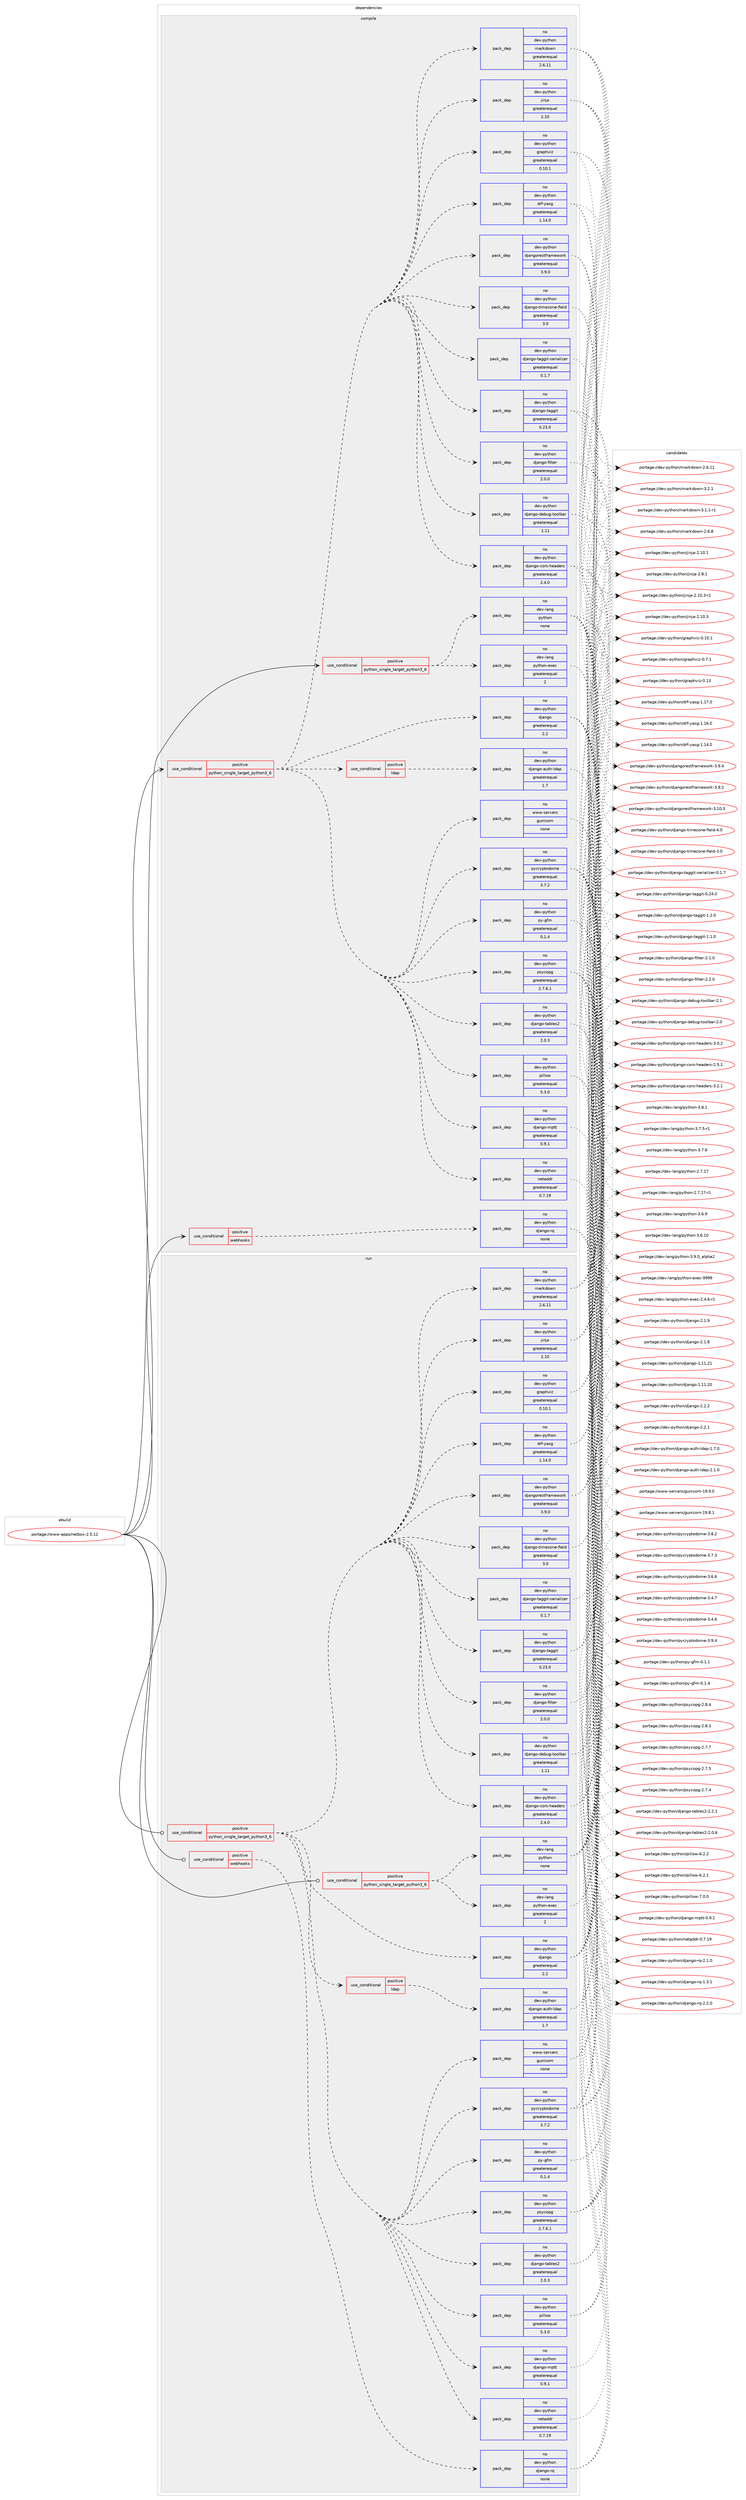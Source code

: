 digraph prolog {

# *************
# Graph options
# *************

newrank=true;
concentrate=true;
compound=true;
graph [rankdir=LR,fontname=Helvetica,fontsize=10,ranksep=1.5];#, ranksep=2.5, nodesep=0.2];
edge  [arrowhead=vee];
node  [fontname=Helvetica,fontsize=10];

# **********
# The ebuild
# **********

subgraph cluster_leftcol {
color=gray;
rank=same;
label=<<i>ebuild</i>>;
id [label="portage://www-apps/netbox-2.5.12", color=red, width=4, href="../www-apps/netbox-2.5.12.svg"];
}

# ****************
# The dependencies
# ****************

subgraph cluster_midcol {
color=gray;
label=<<i>dependencies</i>>;
subgraph cluster_compile {
fillcolor="#eeeeee";
style=filled;
label=<<i>compile</i>>;
subgraph cond6138 {
dependency34364 [label=<<TABLE BORDER="0" CELLBORDER="1" CELLSPACING="0" CELLPADDING="4"><TR><TD ROWSPAN="3" CELLPADDING="10">use_conditional</TD></TR><TR><TD>positive</TD></TR><TR><TD>python_single_target_python3_6</TD></TR></TABLE>>, shape=none, color=red];
subgraph pack27604 {
dependency34365 [label=<<TABLE BORDER="0" CELLBORDER="1" CELLSPACING="0" CELLPADDING="4" WIDTH="220"><TR><TD ROWSPAN="6" CELLPADDING="30">pack_dep</TD></TR><TR><TD WIDTH="110">no</TD></TR><TR><TD>dev-lang</TD></TR><TR><TD>python</TD></TR><TR><TD>none</TD></TR><TR><TD></TD></TR></TABLE>>, shape=none, color=blue];
}
dependency34364:e -> dependency34365:w [weight=20,style="dashed",arrowhead="vee"];
subgraph pack27605 {
dependency34366 [label=<<TABLE BORDER="0" CELLBORDER="1" CELLSPACING="0" CELLPADDING="4" WIDTH="220"><TR><TD ROWSPAN="6" CELLPADDING="30">pack_dep</TD></TR><TR><TD WIDTH="110">no</TD></TR><TR><TD>dev-lang</TD></TR><TR><TD>python-exec</TD></TR><TR><TD>greaterequal</TD></TR><TR><TD>2</TD></TR></TABLE>>, shape=none, color=blue];
}
dependency34364:e -> dependency34366:w [weight=20,style="dashed",arrowhead="vee"];
}
id:e -> dependency34364:w [weight=20,style="solid",arrowhead="vee"];
subgraph cond6139 {
dependency34367 [label=<<TABLE BORDER="0" CELLBORDER="1" CELLSPACING="0" CELLPADDING="4"><TR><TD ROWSPAN="3" CELLPADDING="10">use_conditional</TD></TR><TR><TD>positive</TD></TR><TR><TD>python_single_target_python3_6</TD></TR></TABLE>>, shape=none, color=red];
subgraph pack27606 {
dependency34368 [label=<<TABLE BORDER="0" CELLBORDER="1" CELLSPACING="0" CELLPADDING="4" WIDTH="220"><TR><TD ROWSPAN="6" CELLPADDING="30">pack_dep</TD></TR><TR><TD WIDTH="110">no</TD></TR><TR><TD>dev-python</TD></TR><TR><TD>django</TD></TR><TR><TD>greaterequal</TD></TR><TR><TD>2.2</TD></TR></TABLE>>, shape=none, color=blue];
}
dependency34367:e -> dependency34368:w [weight=20,style="dashed",arrowhead="vee"];
subgraph pack27607 {
dependency34369 [label=<<TABLE BORDER="0" CELLBORDER="1" CELLSPACING="0" CELLPADDING="4" WIDTH="220"><TR><TD ROWSPAN="6" CELLPADDING="30">pack_dep</TD></TR><TR><TD WIDTH="110">no</TD></TR><TR><TD>dev-python</TD></TR><TR><TD>django-cors-headers</TD></TR><TR><TD>greaterequal</TD></TR><TR><TD>2.4.0</TD></TR></TABLE>>, shape=none, color=blue];
}
dependency34367:e -> dependency34369:w [weight=20,style="dashed",arrowhead="vee"];
subgraph pack27608 {
dependency34370 [label=<<TABLE BORDER="0" CELLBORDER="1" CELLSPACING="0" CELLPADDING="4" WIDTH="220"><TR><TD ROWSPAN="6" CELLPADDING="30">pack_dep</TD></TR><TR><TD WIDTH="110">no</TD></TR><TR><TD>dev-python</TD></TR><TR><TD>django-debug-toolbar</TD></TR><TR><TD>greaterequal</TD></TR><TR><TD>1.11</TD></TR></TABLE>>, shape=none, color=blue];
}
dependency34367:e -> dependency34370:w [weight=20,style="dashed",arrowhead="vee"];
subgraph pack27609 {
dependency34371 [label=<<TABLE BORDER="0" CELLBORDER="1" CELLSPACING="0" CELLPADDING="4" WIDTH="220"><TR><TD ROWSPAN="6" CELLPADDING="30">pack_dep</TD></TR><TR><TD WIDTH="110">no</TD></TR><TR><TD>dev-python</TD></TR><TR><TD>django-filter</TD></TR><TR><TD>greaterequal</TD></TR><TR><TD>2.0.0</TD></TR></TABLE>>, shape=none, color=blue];
}
dependency34367:e -> dependency34371:w [weight=20,style="dashed",arrowhead="vee"];
subgraph pack27610 {
dependency34372 [label=<<TABLE BORDER="0" CELLBORDER="1" CELLSPACING="0" CELLPADDING="4" WIDTH="220"><TR><TD ROWSPAN="6" CELLPADDING="30">pack_dep</TD></TR><TR><TD WIDTH="110">no</TD></TR><TR><TD>dev-python</TD></TR><TR><TD>django-mptt</TD></TR><TR><TD>greaterequal</TD></TR><TR><TD>0.9.1</TD></TR></TABLE>>, shape=none, color=blue];
}
dependency34367:e -> dependency34372:w [weight=20,style="dashed",arrowhead="vee"];
subgraph pack27611 {
dependency34373 [label=<<TABLE BORDER="0" CELLBORDER="1" CELLSPACING="0" CELLPADDING="4" WIDTH="220"><TR><TD ROWSPAN="6" CELLPADDING="30">pack_dep</TD></TR><TR><TD WIDTH="110">no</TD></TR><TR><TD>dev-python</TD></TR><TR><TD>django-tables2</TD></TR><TR><TD>greaterequal</TD></TR><TR><TD>2.0.3</TD></TR></TABLE>>, shape=none, color=blue];
}
dependency34367:e -> dependency34373:w [weight=20,style="dashed",arrowhead="vee"];
subgraph pack27612 {
dependency34374 [label=<<TABLE BORDER="0" CELLBORDER="1" CELLSPACING="0" CELLPADDING="4" WIDTH="220"><TR><TD ROWSPAN="6" CELLPADDING="30">pack_dep</TD></TR><TR><TD WIDTH="110">no</TD></TR><TR><TD>dev-python</TD></TR><TR><TD>django-taggit</TD></TR><TR><TD>greaterequal</TD></TR><TR><TD>0.23.0</TD></TR></TABLE>>, shape=none, color=blue];
}
dependency34367:e -> dependency34374:w [weight=20,style="dashed",arrowhead="vee"];
subgraph pack27613 {
dependency34375 [label=<<TABLE BORDER="0" CELLBORDER="1" CELLSPACING="0" CELLPADDING="4" WIDTH="220"><TR><TD ROWSPAN="6" CELLPADDING="30">pack_dep</TD></TR><TR><TD WIDTH="110">no</TD></TR><TR><TD>dev-python</TD></TR><TR><TD>django-taggit-serializer</TD></TR><TR><TD>greaterequal</TD></TR><TR><TD>0.1.7</TD></TR></TABLE>>, shape=none, color=blue];
}
dependency34367:e -> dependency34375:w [weight=20,style="dashed",arrowhead="vee"];
subgraph pack27614 {
dependency34376 [label=<<TABLE BORDER="0" CELLBORDER="1" CELLSPACING="0" CELLPADDING="4" WIDTH="220"><TR><TD ROWSPAN="6" CELLPADDING="30">pack_dep</TD></TR><TR><TD WIDTH="110">no</TD></TR><TR><TD>dev-python</TD></TR><TR><TD>django-timezone-field</TD></TR><TR><TD>greaterequal</TD></TR><TR><TD>3.0</TD></TR></TABLE>>, shape=none, color=blue];
}
dependency34367:e -> dependency34376:w [weight=20,style="dashed",arrowhead="vee"];
subgraph pack27615 {
dependency34377 [label=<<TABLE BORDER="0" CELLBORDER="1" CELLSPACING="0" CELLPADDING="4" WIDTH="220"><TR><TD ROWSPAN="6" CELLPADDING="30">pack_dep</TD></TR><TR><TD WIDTH="110">no</TD></TR><TR><TD>dev-python</TD></TR><TR><TD>djangorestframework</TD></TR><TR><TD>greaterequal</TD></TR><TR><TD>3.9.0</TD></TR></TABLE>>, shape=none, color=blue];
}
dependency34367:e -> dependency34377:w [weight=20,style="dashed",arrowhead="vee"];
subgraph pack27616 {
dependency34378 [label=<<TABLE BORDER="0" CELLBORDER="1" CELLSPACING="0" CELLPADDING="4" WIDTH="220"><TR><TD ROWSPAN="6" CELLPADDING="30">pack_dep</TD></TR><TR><TD WIDTH="110">no</TD></TR><TR><TD>dev-python</TD></TR><TR><TD>drf-yasg</TD></TR><TR><TD>greaterequal</TD></TR><TR><TD>1.14.0</TD></TR></TABLE>>, shape=none, color=blue];
}
dependency34367:e -> dependency34378:w [weight=20,style="dashed",arrowhead="vee"];
subgraph pack27617 {
dependency34379 [label=<<TABLE BORDER="0" CELLBORDER="1" CELLSPACING="0" CELLPADDING="4" WIDTH="220"><TR><TD ROWSPAN="6" CELLPADDING="30">pack_dep</TD></TR><TR><TD WIDTH="110">no</TD></TR><TR><TD>dev-python</TD></TR><TR><TD>graphviz</TD></TR><TR><TD>greaterequal</TD></TR><TR><TD>0.10.1</TD></TR></TABLE>>, shape=none, color=blue];
}
dependency34367:e -> dependency34379:w [weight=20,style="dashed",arrowhead="vee"];
subgraph pack27618 {
dependency34380 [label=<<TABLE BORDER="0" CELLBORDER="1" CELLSPACING="0" CELLPADDING="4" WIDTH="220"><TR><TD ROWSPAN="6" CELLPADDING="30">pack_dep</TD></TR><TR><TD WIDTH="110">no</TD></TR><TR><TD>dev-python</TD></TR><TR><TD>jinja</TD></TR><TR><TD>greaterequal</TD></TR><TR><TD>2.10</TD></TR></TABLE>>, shape=none, color=blue];
}
dependency34367:e -> dependency34380:w [weight=20,style="dashed",arrowhead="vee"];
subgraph pack27619 {
dependency34381 [label=<<TABLE BORDER="0" CELLBORDER="1" CELLSPACING="0" CELLPADDING="4" WIDTH="220"><TR><TD ROWSPAN="6" CELLPADDING="30">pack_dep</TD></TR><TR><TD WIDTH="110">no</TD></TR><TR><TD>dev-python</TD></TR><TR><TD>markdown</TD></TR><TR><TD>greaterequal</TD></TR><TR><TD>2.6.11</TD></TR></TABLE>>, shape=none, color=blue];
}
dependency34367:e -> dependency34381:w [weight=20,style="dashed",arrowhead="vee"];
subgraph pack27620 {
dependency34382 [label=<<TABLE BORDER="0" CELLBORDER="1" CELLSPACING="0" CELLPADDING="4" WIDTH="220"><TR><TD ROWSPAN="6" CELLPADDING="30">pack_dep</TD></TR><TR><TD WIDTH="110">no</TD></TR><TR><TD>dev-python</TD></TR><TR><TD>netaddr</TD></TR><TR><TD>greaterequal</TD></TR><TR><TD>0.7.19</TD></TR></TABLE>>, shape=none, color=blue];
}
dependency34367:e -> dependency34382:w [weight=20,style="dashed",arrowhead="vee"];
subgraph pack27621 {
dependency34383 [label=<<TABLE BORDER="0" CELLBORDER="1" CELLSPACING="0" CELLPADDING="4" WIDTH="220"><TR><TD ROWSPAN="6" CELLPADDING="30">pack_dep</TD></TR><TR><TD WIDTH="110">no</TD></TR><TR><TD>dev-python</TD></TR><TR><TD>pillow</TD></TR><TR><TD>greaterequal</TD></TR><TR><TD>5.3.0</TD></TR></TABLE>>, shape=none, color=blue];
}
dependency34367:e -> dependency34383:w [weight=20,style="dashed",arrowhead="vee"];
subgraph pack27622 {
dependency34384 [label=<<TABLE BORDER="0" CELLBORDER="1" CELLSPACING="0" CELLPADDING="4" WIDTH="220"><TR><TD ROWSPAN="6" CELLPADDING="30">pack_dep</TD></TR><TR><TD WIDTH="110">no</TD></TR><TR><TD>dev-python</TD></TR><TR><TD>psycopg</TD></TR><TR><TD>greaterequal</TD></TR><TR><TD>2.7.6.1</TD></TR></TABLE>>, shape=none, color=blue];
}
dependency34367:e -> dependency34384:w [weight=20,style="dashed",arrowhead="vee"];
subgraph pack27623 {
dependency34385 [label=<<TABLE BORDER="0" CELLBORDER="1" CELLSPACING="0" CELLPADDING="4" WIDTH="220"><TR><TD ROWSPAN="6" CELLPADDING="30">pack_dep</TD></TR><TR><TD WIDTH="110">no</TD></TR><TR><TD>dev-python</TD></TR><TR><TD>py-gfm</TD></TR><TR><TD>greaterequal</TD></TR><TR><TD>0.1.4</TD></TR></TABLE>>, shape=none, color=blue];
}
dependency34367:e -> dependency34385:w [weight=20,style="dashed",arrowhead="vee"];
subgraph pack27624 {
dependency34386 [label=<<TABLE BORDER="0" CELLBORDER="1" CELLSPACING="0" CELLPADDING="4" WIDTH="220"><TR><TD ROWSPAN="6" CELLPADDING="30">pack_dep</TD></TR><TR><TD WIDTH="110">no</TD></TR><TR><TD>dev-python</TD></TR><TR><TD>pycryptodome</TD></TR><TR><TD>greaterequal</TD></TR><TR><TD>3.7.2</TD></TR></TABLE>>, shape=none, color=blue];
}
dependency34367:e -> dependency34386:w [weight=20,style="dashed",arrowhead="vee"];
subgraph pack27625 {
dependency34387 [label=<<TABLE BORDER="0" CELLBORDER="1" CELLSPACING="0" CELLPADDING="4" WIDTH="220"><TR><TD ROWSPAN="6" CELLPADDING="30">pack_dep</TD></TR><TR><TD WIDTH="110">no</TD></TR><TR><TD>www-servers</TD></TR><TR><TD>gunicorn</TD></TR><TR><TD>none</TD></TR><TR><TD></TD></TR></TABLE>>, shape=none, color=blue];
}
dependency34367:e -> dependency34387:w [weight=20,style="dashed",arrowhead="vee"];
subgraph cond6140 {
dependency34388 [label=<<TABLE BORDER="0" CELLBORDER="1" CELLSPACING="0" CELLPADDING="4"><TR><TD ROWSPAN="3" CELLPADDING="10">use_conditional</TD></TR><TR><TD>positive</TD></TR><TR><TD>ldap</TD></TR></TABLE>>, shape=none, color=red];
subgraph pack27626 {
dependency34389 [label=<<TABLE BORDER="0" CELLBORDER="1" CELLSPACING="0" CELLPADDING="4" WIDTH="220"><TR><TD ROWSPAN="6" CELLPADDING="30">pack_dep</TD></TR><TR><TD WIDTH="110">no</TD></TR><TR><TD>dev-python</TD></TR><TR><TD>django-auth-ldap</TD></TR><TR><TD>greaterequal</TD></TR><TR><TD>1.7</TD></TR></TABLE>>, shape=none, color=blue];
}
dependency34388:e -> dependency34389:w [weight=20,style="dashed",arrowhead="vee"];
}
dependency34367:e -> dependency34388:w [weight=20,style="dashed",arrowhead="vee"];
}
id:e -> dependency34367:w [weight=20,style="solid",arrowhead="vee"];
subgraph cond6141 {
dependency34390 [label=<<TABLE BORDER="0" CELLBORDER="1" CELLSPACING="0" CELLPADDING="4"><TR><TD ROWSPAN="3" CELLPADDING="10">use_conditional</TD></TR><TR><TD>positive</TD></TR><TR><TD>webhooks</TD></TR></TABLE>>, shape=none, color=red];
subgraph pack27627 {
dependency34391 [label=<<TABLE BORDER="0" CELLBORDER="1" CELLSPACING="0" CELLPADDING="4" WIDTH="220"><TR><TD ROWSPAN="6" CELLPADDING="30">pack_dep</TD></TR><TR><TD WIDTH="110">no</TD></TR><TR><TD>dev-python</TD></TR><TR><TD>django-rq</TD></TR><TR><TD>none</TD></TR><TR><TD></TD></TR></TABLE>>, shape=none, color=blue];
}
dependency34390:e -> dependency34391:w [weight=20,style="dashed",arrowhead="vee"];
}
id:e -> dependency34390:w [weight=20,style="solid",arrowhead="vee"];
}
subgraph cluster_compileandrun {
fillcolor="#eeeeee";
style=filled;
label=<<i>compile and run</i>>;
}
subgraph cluster_run {
fillcolor="#eeeeee";
style=filled;
label=<<i>run</i>>;
subgraph cond6142 {
dependency34392 [label=<<TABLE BORDER="0" CELLBORDER="1" CELLSPACING="0" CELLPADDING="4"><TR><TD ROWSPAN="3" CELLPADDING="10">use_conditional</TD></TR><TR><TD>positive</TD></TR><TR><TD>python_single_target_python3_6</TD></TR></TABLE>>, shape=none, color=red];
subgraph pack27628 {
dependency34393 [label=<<TABLE BORDER="0" CELLBORDER="1" CELLSPACING="0" CELLPADDING="4" WIDTH="220"><TR><TD ROWSPAN="6" CELLPADDING="30">pack_dep</TD></TR><TR><TD WIDTH="110">no</TD></TR><TR><TD>dev-lang</TD></TR><TR><TD>python</TD></TR><TR><TD>none</TD></TR><TR><TD></TD></TR></TABLE>>, shape=none, color=blue];
}
dependency34392:e -> dependency34393:w [weight=20,style="dashed",arrowhead="vee"];
subgraph pack27629 {
dependency34394 [label=<<TABLE BORDER="0" CELLBORDER="1" CELLSPACING="0" CELLPADDING="4" WIDTH="220"><TR><TD ROWSPAN="6" CELLPADDING="30">pack_dep</TD></TR><TR><TD WIDTH="110">no</TD></TR><TR><TD>dev-lang</TD></TR><TR><TD>python-exec</TD></TR><TR><TD>greaterequal</TD></TR><TR><TD>2</TD></TR></TABLE>>, shape=none, color=blue];
}
dependency34392:e -> dependency34394:w [weight=20,style="dashed",arrowhead="vee"];
}
id:e -> dependency34392:w [weight=20,style="solid",arrowhead="odot"];
subgraph cond6143 {
dependency34395 [label=<<TABLE BORDER="0" CELLBORDER="1" CELLSPACING="0" CELLPADDING="4"><TR><TD ROWSPAN="3" CELLPADDING="10">use_conditional</TD></TR><TR><TD>positive</TD></TR><TR><TD>python_single_target_python3_6</TD></TR></TABLE>>, shape=none, color=red];
subgraph pack27630 {
dependency34396 [label=<<TABLE BORDER="0" CELLBORDER="1" CELLSPACING="0" CELLPADDING="4" WIDTH="220"><TR><TD ROWSPAN="6" CELLPADDING="30">pack_dep</TD></TR><TR><TD WIDTH="110">no</TD></TR><TR><TD>dev-python</TD></TR><TR><TD>django</TD></TR><TR><TD>greaterequal</TD></TR><TR><TD>2.2</TD></TR></TABLE>>, shape=none, color=blue];
}
dependency34395:e -> dependency34396:w [weight=20,style="dashed",arrowhead="vee"];
subgraph pack27631 {
dependency34397 [label=<<TABLE BORDER="0" CELLBORDER="1" CELLSPACING="0" CELLPADDING="4" WIDTH="220"><TR><TD ROWSPAN="6" CELLPADDING="30">pack_dep</TD></TR><TR><TD WIDTH="110">no</TD></TR><TR><TD>dev-python</TD></TR><TR><TD>django-cors-headers</TD></TR><TR><TD>greaterequal</TD></TR><TR><TD>2.4.0</TD></TR></TABLE>>, shape=none, color=blue];
}
dependency34395:e -> dependency34397:w [weight=20,style="dashed",arrowhead="vee"];
subgraph pack27632 {
dependency34398 [label=<<TABLE BORDER="0" CELLBORDER="1" CELLSPACING="0" CELLPADDING="4" WIDTH="220"><TR><TD ROWSPAN="6" CELLPADDING="30">pack_dep</TD></TR><TR><TD WIDTH="110">no</TD></TR><TR><TD>dev-python</TD></TR><TR><TD>django-debug-toolbar</TD></TR><TR><TD>greaterequal</TD></TR><TR><TD>1.11</TD></TR></TABLE>>, shape=none, color=blue];
}
dependency34395:e -> dependency34398:w [weight=20,style="dashed",arrowhead="vee"];
subgraph pack27633 {
dependency34399 [label=<<TABLE BORDER="0" CELLBORDER="1" CELLSPACING="0" CELLPADDING="4" WIDTH="220"><TR><TD ROWSPAN="6" CELLPADDING="30">pack_dep</TD></TR><TR><TD WIDTH="110">no</TD></TR><TR><TD>dev-python</TD></TR><TR><TD>django-filter</TD></TR><TR><TD>greaterequal</TD></TR><TR><TD>2.0.0</TD></TR></TABLE>>, shape=none, color=blue];
}
dependency34395:e -> dependency34399:w [weight=20,style="dashed",arrowhead="vee"];
subgraph pack27634 {
dependency34400 [label=<<TABLE BORDER="0" CELLBORDER="1" CELLSPACING="0" CELLPADDING="4" WIDTH="220"><TR><TD ROWSPAN="6" CELLPADDING="30">pack_dep</TD></TR><TR><TD WIDTH="110">no</TD></TR><TR><TD>dev-python</TD></TR><TR><TD>django-mptt</TD></TR><TR><TD>greaterequal</TD></TR><TR><TD>0.9.1</TD></TR></TABLE>>, shape=none, color=blue];
}
dependency34395:e -> dependency34400:w [weight=20,style="dashed",arrowhead="vee"];
subgraph pack27635 {
dependency34401 [label=<<TABLE BORDER="0" CELLBORDER="1" CELLSPACING="0" CELLPADDING="4" WIDTH="220"><TR><TD ROWSPAN="6" CELLPADDING="30">pack_dep</TD></TR><TR><TD WIDTH="110">no</TD></TR><TR><TD>dev-python</TD></TR><TR><TD>django-tables2</TD></TR><TR><TD>greaterequal</TD></TR><TR><TD>2.0.3</TD></TR></TABLE>>, shape=none, color=blue];
}
dependency34395:e -> dependency34401:w [weight=20,style="dashed",arrowhead="vee"];
subgraph pack27636 {
dependency34402 [label=<<TABLE BORDER="0" CELLBORDER="1" CELLSPACING="0" CELLPADDING="4" WIDTH="220"><TR><TD ROWSPAN="6" CELLPADDING="30">pack_dep</TD></TR><TR><TD WIDTH="110">no</TD></TR><TR><TD>dev-python</TD></TR><TR><TD>django-taggit</TD></TR><TR><TD>greaterequal</TD></TR><TR><TD>0.23.0</TD></TR></TABLE>>, shape=none, color=blue];
}
dependency34395:e -> dependency34402:w [weight=20,style="dashed",arrowhead="vee"];
subgraph pack27637 {
dependency34403 [label=<<TABLE BORDER="0" CELLBORDER="1" CELLSPACING="0" CELLPADDING="4" WIDTH="220"><TR><TD ROWSPAN="6" CELLPADDING="30">pack_dep</TD></TR><TR><TD WIDTH="110">no</TD></TR><TR><TD>dev-python</TD></TR><TR><TD>django-taggit-serializer</TD></TR><TR><TD>greaterequal</TD></TR><TR><TD>0.1.7</TD></TR></TABLE>>, shape=none, color=blue];
}
dependency34395:e -> dependency34403:w [weight=20,style="dashed",arrowhead="vee"];
subgraph pack27638 {
dependency34404 [label=<<TABLE BORDER="0" CELLBORDER="1" CELLSPACING="0" CELLPADDING="4" WIDTH="220"><TR><TD ROWSPAN="6" CELLPADDING="30">pack_dep</TD></TR><TR><TD WIDTH="110">no</TD></TR><TR><TD>dev-python</TD></TR><TR><TD>django-timezone-field</TD></TR><TR><TD>greaterequal</TD></TR><TR><TD>3.0</TD></TR></TABLE>>, shape=none, color=blue];
}
dependency34395:e -> dependency34404:w [weight=20,style="dashed",arrowhead="vee"];
subgraph pack27639 {
dependency34405 [label=<<TABLE BORDER="0" CELLBORDER="1" CELLSPACING="0" CELLPADDING="4" WIDTH="220"><TR><TD ROWSPAN="6" CELLPADDING="30">pack_dep</TD></TR><TR><TD WIDTH="110">no</TD></TR><TR><TD>dev-python</TD></TR><TR><TD>djangorestframework</TD></TR><TR><TD>greaterequal</TD></TR><TR><TD>3.9.0</TD></TR></TABLE>>, shape=none, color=blue];
}
dependency34395:e -> dependency34405:w [weight=20,style="dashed",arrowhead="vee"];
subgraph pack27640 {
dependency34406 [label=<<TABLE BORDER="0" CELLBORDER="1" CELLSPACING="0" CELLPADDING="4" WIDTH="220"><TR><TD ROWSPAN="6" CELLPADDING="30">pack_dep</TD></TR><TR><TD WIDTH="110">no</TD></TR><TR><TD>dev-python</TD></TR><TR><TD>drf-yasg</TD></TR><TR><TD>greaterequal</TD></TR><TR><TD>1.14.0</TD></TR></TABLE>>, shape=none, color=blue];
}
dependency34395:e -> dependency34406:w [weight=20,style="dashed",arrowhead="vee"];
subgraph pack27641 {
dependency34407 [label=<<TABLE BORDER="0" CELLBORDER="1" CELLSPACING="0" CELLPADDING="4" WIDTH="220"><TR><TD ROWSPAN="6" CELLPADDING="30">pack_dep</TD></TR><TR><TD WIDTH="110">no</TD></TR><TR><TD>dev-python</TD></TR><TR><TD>graphviz</TD></TR><TR><TD>greaterequal</TD></TR><TR><TD>0.10.1</TD></TR></TABLE>>, shape=none, color=blue];
}
dependency34395:e -> dependency34407:w [weight=20,style="dashed",arrowhead="vee"];
subgraph pack27642 {
dependency34408 [label=<<TABLE BORDER="0" CELLBORDER="1" CELLSPACING="0" CELLPADDING="4" WIDTH="220"><TR><TD ROWSPAN="6" CELLPADDING="30">pack_dep</TD></TR><TR><TD WIDTH="110">no</TD></TR><TR><TD>dev-python</TD></TR><TR><TD>jinja</TD></TR><TR><TD>greaterequal</TD></TR><TR><TD>2.10</TD></TR></TABLE>>, shape=none, color=blue];
}
dependency34395:e -> dependency34408:w [weight=20,style="dashed",arrowhead="vee"];
subgraph pack27643 {
dependency34409 [label=<<TABLE BORDER="0" CELLBORDER="1" CELLSPACING="0" CELLPADDING="4" WIDTH="220"><TR><TD ROWSPAN="6" CELLPADDING="30">pack_dep</TD></TR><TR><TD WIDTH="110">no</TD></TR><TR><TD>dev-python</TD></TR><TR><TD>markdown</TD></TR><TR><TD>greaterequal</TD></TR><TR><TD>2.6.11</TD></TR></TABLE>>, shape=none, color=blue];
}
dependency34395:e -> dependency34409:w [weight=20,style="dashed",arrowhead="vee"];
subgraph pack27644 {
dependency34410 [label=<<TABLE BORDER="0" CELLBORDER="1" CELLSPACING="0" CELLPADDING="4" WIDTH="220"><TR><TD ROWSPAN="6" CELLPADDING="30">pack_dep</TD></TR><TR><TD WIDTH="110">no</TD></TR><TR><TD>dev-python</TD></TR><TR><TD>netaddr</TD></TR><TR><TD>greaterequal</TD></TR><TR><TD>0.7.19</TD></TR></TABLE>>, shape=none, color=blue];
}
dependency34395:e -> dependency34410:w [weight=20,style="dashed",arrowhead="vee"];
subgraph pack27645 {
dependency34411 [label=<<TABLE BORDER="0" CELLBORDER="1" CELLSPACING="0" CELLPADDING="4" WIDTH="220"><TR><TD ROWSPAN="6" CELLPADDING="30">pack_dep</TD></TR><TR><TD WIDTH="110">no</TD></TR><TR><TD>dev-python</TD></TR><TR><TD>pillow</TD></TR><TR><TD>greaterequal</TD></TR><TR><TD>5.3.0</TD></TR></TABLE>>, shape=none, color=blue];
}
dependency34395:e -> dependency34411:w [weight=20,style="dashed",arrowhead="vee"];
subgraph pack27646 {
dependency34412 [label=<<TABLE BORDER="0" CELLBORDER="1" CELLSPACING="0" CELLPADDING="4" WIDTH="220"><TR><TD ROWSPAN="6" CELLPADDING="30">pack_dep</TD></TR><TR><TD WIDTH="110">no</TD></TR><TR><TD>dev-python</TD></TR><TR><TD>psycopg</TD></TR><TR><TD>greaterequal</TD></TR><TR><TD>2.7.6.1</TD></TR></TABLE>>, shape=none, color=blue];
}
dependency34395:e -> dependency34412:w [weight=20,style="dashed",arrowhead="vee"];
subgraph pack27647 {
dependency34413 [label=<<TABLE BORDER="0" CELLBORDER="1" CELLSPACING="0" CELLPADDING="4" WIDTH="220"><TR><TD ROWSPAN="6" CELLPADDING="30">pack_dep</TD></TR><TR><TD WIDTH="110">no</TD></TR><TR><TD>dev-python</TD></TR><TR><TD>py-gfm</TD></TR><TR><TD>greaterequal</TD></TR><TR><TD>0.1.4</TD></TR></TABLE>>, shape=none, color=blue];
}
dependency34395:e -> dependency34413:w [weight=20,style="dashed",arrowhead="vee"];
subgraph pack27648 {
dependency34414 [label=<<TABLE BORDER="0" CELLBORDER="1" CELLSPACING="0" CELLPADDING="4" WIDTH="220"><TR><TD ROWSPAN="6" CELLPADDING="30">pack_dep</TD></TR><TR><TD WIDTH="110">no</TD></TR><TR><TD>dev-python</TD></TR><TR><TD>pycryptodome</TD></TR><TR><TD>greaterequal</TD></TR><TR><TD>3.7.2</TD></TR></TABLE>>, shape=none, color=blue];
}
dependency34395:e -> dependency34414:w [weight=20,style="dashed",arrowhead="vee"];
subgraph pack27649 {
dependency34415 [label=<<TABLE BORDER="0" CELLBORDER="1" CELLSPACING="0" CELLPADDING="4" WIDTH="220"><TR><TD ROWSPAN="6" CELLPADDING="30">pack_dep</TD></TR><TR><TD WIDTH="110">no</TD></TR><TR><TD>www-servers</TD></TR><TR><TD>gunicorn</TD></TR><TR><TD>none</TD></TR><TR><TD></TD></TR></TABLE>>, shape=none, color=blue];
}
dependency34395:e -> dependency34415:w [weight=20,style="dashed",arrowhead="vee"];
subgraph cond6144 {
dependency34416 [label=<<TABLE BORDER="0" CELLBORDER="1" CELLSPACING="0" CELLPADDING="4"><TR><TD ROWSPAN="3" CELLPADDING="10">use_conditional</TD></TR><TR><TD>positive</TD></TR><TR><TD>ldap</TD></TR></TABLE>>, shape=none, color=red];
subgraph pack27650 {
dependency34417 [label=<<TABLE BORDER="0" CELLBORDER="1" CELLSPACING="0" CELLPADDING="4" WIDTH="220"><TR><TD ROWSPAN="6" CELLPADDING="30">pack_dep</TD></TR><TR><TD WIDTH="110">no</TD></TR><TR><TD>dev-python</TD></TR><TR><TD>django-auth-ldap</TD></TR><TR><TD>greaterequal</TD></TR><TR><TD>1.7</TD></TR></TABLE>>, shape=none, color=blue];
}
dependency34416:e -> dependency34417:w [weight=20,style="dashed",arrowhead="vee"];
}
dependency34395:e -> dependency34416:w [weight=20,style="dashed",arrowhead="vee"];
}
id:e -> dependency34395:w [weight=20,style="solid",arrowhead="odot"];
subgraph cond6145 {
dependency34418 [label=<<TABLE BORDER="0" CELLBORDER="1" CELLSPACING="0" CELLPADDING="4"><TR><TD ROWSPAN="3" CELLPADDING="10">use_conditional</TD></TR><TR><TD>positive</TD></TR><TR><TD>webhooks</TD></TR></TABLE>>, shape=none, color=red];
subgraph pack27651 {
dependency34419 [label=<<TABLE BORDER="0" CELLBORDER="1" CELLSPACING="0" CELLPADDING="4" WIDTH="220"><TR><TD ROWSPAN="6" CELLPADDING="30">pack_dep</TD></TR><TR><TD WIDTH="110">no</TD></TR><TR><TD>dev-python</TD></TR><TR><TD>django-rq</TD></TR><TR><TD>none</TD></TR><TR><TD></TD></TR></TABLE>>, shape=none, color=blue];
}
dependency34418:e -> dependency34419:w [weight=20,style="dashed",arrowhead="vee"];
}
id:e -> dependency34418:w [weight=20,style="solid",arrowhead="odot"];
}
}

# **************
# The candidates
# **************

subgraph cluster_choices {
rank=same;
color=gray;
label=<<i>candidates</i>>;

subgraph choice27604 {
color=black;
nodesep=1;
choice10010111845108971101034711212111610411111045514657464895971081121049750 [label="portage://dev-lang/python-3.9.0_alpha2", color=red, width=4,href="../dev-lang/python-3.9.0_alpha2.svg"];
choice100101118451089711010347112121116104111110455146564649 [label="portage://dev-lang/python-3.8.1", color=red, width=4,href="../dev-lang/python-3.8.1.svg"];
choice100101118451089711010347112121116104111110455146554654 [label="portage://dev-lang/python-3.7.6", color=red, width=4,href="../dev-lang/python-3.7.6.svg"];
choice1001011184510897110103471121211161041111104551465546534511449 [label="portage://dev-lang/python-3.7.5-r1", color=red, width=4,href="../dev-lang/python-3.7.5-r1.svg"];
choice100101118451089711010347112121116104111110455146544657 [label="portage://dev-lang/python-3.6.9", color=red, width=4,href="../dev-lang/python-3.6.9.svg"];
choice10010111845108971101034711212111610411111045514654464948 [label="portage://dev-lang/python-3.6.10", color=red, width=4,href="../dev-lang/python-3.6.10.svg"];
choice100101118451089711010347112121116104111110455046554649554511449 [label="portage://dev-lang/python-2.7.17-r1", color=red, width=4,href="../dev-lang/python-2.7.17-r1.svg"];
choice10010111845108971101034711212111610411111045504655464955 [label="portage://dev-lang/python-2.7.17", color=red, width=4,href="../dev-lang/python-2.7.17.svg"];
dependency34365:e -> choice10010111845108971101034711212111610411111045514657464895971081121049750:w [style=dotted,weight="100"];
dependency34365:e -> choice100101118451089711010347112121116104111110455146564649:w [style=dotted,weight="100"];
dependency34365:e -> choice100101118451089711010347112121116104111110455146554654:w [style=dotted,weight="100"];
dependency34365:e -> choice1001011184510897110103471121211161041111104551465546534511449:w [style=dotted,weight="100"];
dependency34365:e -> choice100101118451089711010347112121116104111110455146544657:w [style=dotted,weight="100"];
dependency34365:e -> choice10010111845108971101034711212111610411111045514654464948:w [style=dotted,weight="100"];
dependency34365:e -> choice100101118451089711010347112121116104111110455046554649554511449:w [style=dotted,weight="100"];
dependency34365:e -> choice10010111845108971101034711212111610411111045504655464955:w [style=dotted,weight="100"];
}
subgraph choice27605 {
color=black;
nodesep=1;
choice10010111845108971101034711212111610411111045101120101994557575757 [label="portage://dev-lang/python-exec-9999", color=red, width=4,href="../dev-lang/python-exec-9999.svg"];
choice10010111845108971101034711212111610411111045101120101994550465246544511449 [label="portage://dev-lang/python-exec-2.4.6-r1", color=red, width=4,href="../dev-lang/python-exec-2.4.6-r1.svg"];
dependency34366:e -> choice10010111845108971101034711212111610411111045101120101994557575757:w [style=dotted,weight="100"];
dependency34366:e -> choice10010111845108971101034711212111610411111045101120101994550465246544511449:w [style=dotted,weight="100"];
}
subgraph choice27606 {
color=black;
nodesep=1;
choice100101118451121211161041111104710010697110103111455046504650 [label="portage://dev-python/django-2.2.2", color=red, width=4,href="../dev-python/django-2.2.2.svg"];
choice100101118451121211161041111104710010697110103111455046504649 [label="portage://dev-python/django-2.2.1", color=red, width=4,href="../dev-python/django-2.2.1.svg"];
choice100101118451121211161041111104710010697110103111455046494657 [label="portage://dev-python/django-2.1.9", color=red, width=4,href="../dev-python/django-2.1.9.svg"];
choice100101118451121211161041111104710010697110103111455046494656 [label="portage://dev-python/django-2.1.8", color=red, width=4,href="../dev-python/django-2.1.8.svg"];
choice1001011184511212111610411111047100106971101031114549464949465049 [label="portage://dev-python/django-1.11.21", color=red, width=4,href="../dev-python/django-1.11.21.svg"];
choice1001011184511212111610411111047100106971101031114549464949465048 [label="portage://dev-python/django-1.11.20", color=red, width=4,href="../dev-python/django-1.11.20.svg"];
dependency34368:e -> choice100101118451121211161041111104710010697110103111455046504650:w [style=dotted,weight="100"];
dependency34368:e -> choice100101118451121211161041111104710010697110103111455046504649:w [style=dotted,weight="100"];
dependency34368:e -> choice100101118451121211161041111104710010697110103111455046494657:w [style=dotted,weight="100"];
dependency34368:e -> choice100101118451121211161041111104710010697110103111455046494656:w [style=dotted,weight="100"];
dependency34368:e -> choice1001011184511212111610411111047100106971101031114549464949465049:w [style=dotted,weight="100"];
dependency34368:e -> choice1001011184511212111610411111047100106971101031114549464949465048:w [style=dotted,weight="100"];
}
subgraph choice27607 {
color=black;
nodesep=1;
choice10010111845112121116104111110471001069711010311145991111141154510410197100101114115455146504649 [label="portage://dev-python/django-cors-headers-3.2.1", color=red, width=4,href="../dev-python/django-cors-headers-3.2.1.svg"];
choice10010111845112121116104111110471001069711010311145991111141154510410197100101114115455146484650 [label="portage://dev-python/django-cors-headers-3.0.2", color=red, width=4,href="../dev-python/django-cors-headers-3.0.2.svg"];
choice10010111845112121116104111110471001069711010311145991111141154510410197100101114115455046534649 [label="portage://dev-python/django-cors-headers-2.5.1", color=red, width=4,href="../dev-python/django-cors-headers-2.5.1.svg"];
dependency34369:e -> choice10010111845112121116104111110471001069711010311145991111141154510410197100101114115455146504649:w [style=dotted,weight="100"];
dependency34369:e -> choice10010111845112121116104111110471001069711010311145991111141154510410197100101114115455146484650:w [style=dotted,weight="100"];
dependency34369:e -> choice10010111845112121116104111110471001069711010311145991111141154510410197100101114115455046534649:w [style=dotted,weight="100"];
}
subgraph choice27608 {
color=black;
nodesep=1;
choice100101118451121211161041111104710010697110103111451001019811710345116111111108989711445504649 [label="portage://dev-python/django-debug-toolbar-2.1", color=red, width=4,href="../dev-python/django-debug-toolbar-2.1.svg"];
choice100101118451121211161041111104710010697110103111451001019811710345116111111108989711445504648 [label="portage://dev-python/django-debug-toolbar-2.0", color=red, width=4,href="../dev-python/django-debug-toolbar-2.0.svg"];
dependency34370:e -> choice100101118451121211161041111104710010697110103111451001019811710345116111111108989711445504649:w [style=dotted,weight="100"];
dependency34370:e -> choice100101118451121211161041111104710010697110103111451001019811710345116111111108989711445504648:w [style=dotted,weight="100"];
}
subgraph choice27609 {
color=black;
nodesep=1;
choice10010111845112121116104111110471001069711010311145102105108116101114455046504648 [label="portage://dev-python/django-filter-2.2.0", color=red, width=4,href="../dev-python/django-filter-2.2.0.svg"];
choice10010111845112121116104111110471001069711010311145102105108116101114455046494648 [label="portage://dev-python/django-filter-2.1.0", color=red, width=4,href="../dev-python/django-filter-2.1.0.svg"];
dependency34371:e -> choice10010111845112121116104111110471001069711010311145102105108116101114455046504648:w [style=dotted,weight="100"];
dependency34371:e -> choice10010111845112121116104111110471001069711010311145102105108116101114455046494648:w [style=dotted,weight="100"];
}
subgraph choice27610 {
color=black;
nodesep=1;
choice10010111845112121116104111110471001069711010311145109112116116454846574649 [label="portage://dev-python/django-mptt-0.9.1", color=red, width=4,href="../dev-python/django-mptt-0.9.1.svg"];
dependency34372:e -> choice10010111845112121116104111110471001069711010311145109112116116454846574649:w [style=dotted,weight="100"];
}
subgraph choice27611 {
color=black;
nodesep=1;
choice10010111845112121116104111110471001069711010311145116979810810111550455046504649 [label="portage://dev-python/django-tables2-2.2.1", color=red, width=4,href="../dev-python/django-tables2-2.2.1.svg"];
choice10010111845112121116104111110471001069711010311145116979810810111550455046484654 [label="portage://dev-python/django-tables2-2.0.6", color=red, width=4,href="../dev-python/django-tables2-2.0.6.svg"];
dependency34373:e -> choice10010111845112121116104111110471001069711010311145116979810810111550455046504649:w [style=dotted,weight="100"];
dependency34373:e -> choice10010111845112121116104111110471001069711010311145116979810810111550455046484654:w [style=dotted,weight="100"];
}
subgraph choice27612 {
color=black;
nodesep=1;
choice1001011184511212111610411111047100106971101031114511697103103105116454946504648 [label="portage://dev-python/django-taggit-1.2.0", color=red, width=4,href="../dev-python/django-taggit-1.2.0.svg"];
choice1001011184511212111610411111047100106971101031114511697103103105116454946494648 [label="portage://dev-python/django-taggit-1.1.0", color=red, width=4,href="../dev-python/django-taggit-1.1.0.svg"];
choice100101118451121211161041111104710010697110103111451169710310310511645484650524648 [label="portage://dev-python/django-taggit-0.24.0", color=red, width=4,href="../dev-python/django-taggit-0.24.0.svg"];
dependency34374:e -> choice1001011184511212111610411111047100106971101031114511697103103105116454946504648:w [style=dotted,weight="100"];
dependency34374:e -> choice1001011184511212111610411111047100106971101031114511697103103105116454946494648:w [style=dotted,weight="100"];
dependency34374:e -> choice100101118451121211161041111104710010697110103111451169710310310511645484650524648:w [style=dotted,weight="100"];
}
subgraph choice27613 {
color=black;
nodesep=1;
choice10010111845112121116104111110471001069711010311145116971031031051164511510111410597108105122101114454846494655 [label="portage://dev-python/django-taggit-serializer-0.1.7", color=red, width=4,href="../dev-python/django-taggit-serializer-0.1.7.svg"];
dependency34375:e -> choice10010111845112121116104111110471001069711010311145116971031031051164511510111410597108105122101114454846494655:w [style=dotted,weight="100"];
}
subgraph choice27614 {
color=black;
nodesep=1;
choice100101118451121211161041111104710010697110103111451161051091011221111101014510210510110810045524648 [label="portage://dev-python/django-timezone-field-4.0", color=red, width=4,href="../dev-python/django-timezone-field-4.0.svg"];
choice100101118451121211161041111104710010697110103111451161051091011221111101014510210510110810045514648 [label="portage://dev-python/django-timezone-field-3.0", color=red, width=4,href="../dev-python/django-timezone-field-3.0.svg"];
dependency34376:e -> choice100101118451121211161041111104710010697110103111451161051091011221111101014510210510110810045524648:w [style=dotted,weight="100"];
dependency34376:e -> choice100101118451121211161041111104710010697110103111451161051091011221111101014510210510110810045514648:w [style=dotted,weight="100"];
}
subgraph choice27615 {
color=black;
nodesep=1;
choice10010111845112121116104111110471001069711010311111410111511610211497109101119111114107455146574652 [label="portage://dev-python/djangorestframework-3.9.4", color=red, width=4,href="../dev-python/djangorestframework-3.9.4.svg"];
choice10010111845112121116104111110471001069711010311111410111511610211497109101119111114107455146574650 [label="portage://dev-python/djangorestframework-3.9.2", color=red, width=4,href="../dev-python/djangorestframework-3.9.2.svg"];
choice1001011184511212111610411111047100106971101031111141011151161021149710910111911111410745514649484651 [label="portage://dev-python/djangorestframework-3.10.3", color=red, width=4,href="../dev-python/djangorestframework-3.10.3.svg"];
dependency34377:e -> choice10010111845112121116104111110471001069711010311111410111511610211497109101119111114107455146574652:w [style=dotted,weight="100"];
dependency34377:e -> choice10010111845112121116104111110471001069711010311111410111511610211497109101119111114107455146574650:w [style=dotted,weight="100"];
dependency34377:e -> choice1001011184511212111610411111047100106971101031111141011151161021149710910111911111410745514649484651:w [style=dotted,weight="100"];
}
subgraph choice27616 {
color=black;
nodesep=1;
choice1001011184511212111610411111047100114102451219711510345494649554648 [label="portage://dev-python/drf-yasg-1.17.0", color=red, width=4,href="../dev-python/drf-yasg-1.17.0.svg"];
choice1001011184511212111610411111047100114102451219711510345494649544648 [label="portage://dev-python/drf-yasg-1.16.0", color=red, width=4,href="../dev-python/drf-yasg-1.16.0.svg"];
choice1001011184511212111610411111047100114102451219711510345494649524648 [label="portage://dev-python/drf-yasg-1.14.0", color=red, width=4,href="../dev-python/drf-yasg-1.14.0.svg"];
dependency34378:e -> choice1001011184511212111610411111047100114102451219711510345494649554648:w [style=dotted,weight="100"];
dependency34378:e -> choice1001011184511212111610411111047100114102451219711510345494649544648:w [style=dotted,weight="100"];
dependency34378:e -> choice1001011184511212111610411111047100114102451219711510345494649524648:w [style=dotted,weight="100"];
}
subgraph choice27617 {
color=black;
nodesep=1;
choice100101118451121211161041111104710311497112104118105122454846554649 [label="portage://dev-python/graphviz-0.7.1", color=red, width=4,href="../dev-python/graphviz-0.7.1.svg"];
choice1001011184511212111610411111047103114971121041181051224548464951 [label="portage://dev-python/graphviz-0.13", color=red, width=4,href="../dev-python/graphviz-0.13.svg"];
choice10010111845112121116104111110471031149711210411810512245484649484649 [label="portage://dev-python/graphviz-0.10.1", color=red, width=4,href="../dev-python/graphviz-0.10.1.svg"];
dependency34379:e -> choice100101118451121211161041111104710311497112104118105122454846554649:w [style=dotted,weight="100"];
dependency34379:e -> choice1001011184511212111610411111047103114971121041181051224548464951:w [style=dotted,weight="100"];
dependency34379:e -> choice10010111845112121116104111110471031149711210411810512245484649484649:w [style=dotted,weight="100"];
}
subgraph choice27618 {
color=black;
nodesep=1;
choice100101118451121211161041111104710610511010697455046564649 [label="portage://dev-python/jinja-2.8.1", color=red, width=4,href="../dev-python/jinja-2.8.1.svg"];
choice100101118451121211161041111104710610511010697455046494846514511449 [label="portage://dev-python/jinja-2.10.3-r1", color=red, width=4,href="../dev-python/jinja-2.10.3-r1.svg"];
choice10010111845112121116104111110471061051101069745504649484651 [label="portage://dev-python/jinja-2.10.3", color=red, width=4,href="../dev-python/jinja-2.10.3.svg"];
choice10010111845112121116104111110471061051101069745504649484649 [label="portage://dev-python/jinja-2.10.1", color=red, width=4,href="../dev-python/jinja-2.10.1.svg"];
dependency34380:e -> choice100101118451121211161041111104710610511010697455046564649:w [style=dotted,weight="100"];
dependency34380:e -> choice100101118451121211161041111104710610511010697455046494846514511449:w [style=dotted,weight="100"];
dependency34380:e -> choice10010111845112121116104111110471061051101069745504649484651:w [style=dotted,weight="100"];
dependency34380:e -> choice10010111845112121116104111110471061051101069745504649484649:w [style=dotted,weight="100"];
}
subgraph choice27619 {
color=black;
nodesep=1;
choice100101118451121211161041111104710997114107100111119110455146504649 [label="portage://dev-python/markdown-3.2.1", color=red, width=4,href="../dev-python/markdown-3.2.1.svg"];
choice1001011184511212111610411111047109971141071001111191104551464946494511449 [label="portage://dev-python/markdown-3.1.1-r1", color=red, width=4,href="../dev-python/markdown-3.1.1-r1.svg"];
choice100101118451121211161041111104710997114107100111119110455046544656 [label="portage://dev-python/markdown-2.6.8", color=red, width=4,href="../dev-python/markdown-2.6.8.svg"];
choice10010111845112121116104111110471099711410710011111911045504654464949 [label="portage://dev-python/markdown-2.6.11", color=red, width=4,href="../dev-python/markdown-2.6.11.svg"];
dependency34381:e -> choice100101118451121211161041111104710997114107100111119110455146504649:w [style=dotted,weight="100"];
dependency34381:e -> choice1001011184511212111610411111047109971141071001111191104551464946494511449:w [style=dotted,weight="100"];
dependency34381:e -> choice100101118451121211161041111104710997114107100111119110455046544656:w [style=dotted,weight="100"];
dependency34381:e -> choice10010111845112121116104111110471099711410710011111911045504654464949:w [style=dotted,weight="100"];
}
subgraph choice27620 {
color=black;
nodesep=1;
choice10010111845112121116104111110471101011169710010011445484655464957 [label="portage://dev-python/netaddr-0.7.19", color=red, width=4,href="../dev-python/netaddr-0.7.19.svg"];
dependency34382:e -> choice10010111845112121116104111110471101011169710010011445484655464957:w [style=dotted,weight="100"];
}
subgraph choice27621 {
color=black;
nodesep=1;
choice1001011184511212111610411111047112105108108111119455546484648 [label="portage://dev-python/pillow-7.0.0", color=red, width=4,href="../dev-python/pillow-7.0.0.svg"];
choice1001011184511212111610411111047112105108108111119455446504650 [label="portage://dev-python/pillow-6.2.2", color=red, width=4,href="../dev-python/pillow-6.2.2.svg"];
choice1001011184511212111610411111047112105108108111119455446504649 [label="portage://dev-python/pillow-6.2.1", color=red, width=4,href="../dev-python/pillow-6.2.1.svg"];
dependency34383:e -> choice1001011184511212111610411111047112105108108111119455546484648:w [style=dotted,weight="100"];
dependency34383:e -> choice1001011184511212111610411111047112105108108111119455446504650:w [style=dotted,weight="100"];
dependency34383:e -> choice1001011184511212111610411111047112105108108111119455446504649:w [style=dotted,weight="100"];
}
subgraph choice27622 {
color=black;
nodesep=1;
choice100101118451121211161041111104711211512199111112103455046564652 [label="portage://dev-python/psycopg-2.8.4", color=red, width=4,href="../dev-python/psycopg-2.8.4.svg"];
choice100101118451121211161041111104711211512199111112103455046564651 [label="portage://dev-python/psycopg-2.8.3", color=red, width=4,href="../dev-python/psycopg-2.8.3.svg"];
choice100101118451121211161041111104711211512199111112103455046554655 [label="portage://dev-python/psycopg-2.7.7", color=red, width=4,href="../dev-python/psycopg-2.7.7.svg"];
choice100101118451121211161041111104711211512199111112103455046554653 [label="portage://dev-python/psycopg-2.7.5", color=red, width=4,href="../dev-python/psycopg-2.7.5.svg"];
choice100101118451121211161041111104711211512199111112103455046554652 [label="portage://dev-python/psycopg-2.7.4", color=red, width=4,href="../dev-python/psycopg-2.7.4.svg"];
dependency34384:e -> choice100101118451121211161041111104711211512199111112103455046564652:w [style=dotted,weight="100"];
dependency34384:e -> choice100101118451121211161041111104711211512199111112103455046564651:w [style=dotted,weight="100"];
dependency34384:e -> choice100101118451121211161041111104711211512199111112103455046554655:w [style=dotted,weight="100"];
dependency34384:e -> choice100101118451121211161041111104711211512199111112103455046554653:w [style=dotted,weight="100"];
dependency34384:e -> choice100101118451121211161041111104711211512199111112103455046554652:w [style=dotted,weight="100"];
}
subgraph choice27623 {
color=black;
nodesep=1;
choice100101118451121211161041111104711212145103102109454846494652 [label="portage://dev-python/py-gfm-0.1.4", color=red, width=4,href="../dev-python/py-gfm-0.1.4.svg"];
choice100101118451121211161041111104711212145103102109454846494649 [label="portage://dev-python/py-gfm-0.1.1", color=red, width=4,href="../dev-python/py-gfm-0.1.1.svg"];
dependency34385:e -> choice100101118451121211161041111104711212145103102109454846494652:w [style=dotted,weight="100"];
dependency34385:e -> choice100101118451121211161041111104711212145103102109454846494649:w [style=dotted,weight="100"];
}
subgraph choice27624 {
color=black;
nodesep=1;
choice100101118451121211161041111104711212199114121112116111100111109101455146574652 [label="portage://dev-python/pycryptodome-3.9.4", color=red, width=4,href="../dev-python/pycryptodome-3.9.4.svg"];
choice100101118451121211161041111104711212199114121112116111100111109101455146564650 [label="portage://dev-python/pycryptodome-3.8.2", color=red, width=4,href="../dev-python/pycryptodome-3.8.2.svg"];
choice100101118451121211161041111104711212199114121112116111100111109101455146554651 [label="portage://dev-python/pycryptodome-3.7.3", color=red, width=4,href="../dev-python/pycryptodome-3.7.3.svg"];
choice100101118451121211161041111104711212199114121112116111100111109101455146544654 [label="portage://dev-python/pycryptodome-3.6.6", color=red, width=4,href="../dev-python/pycryptodome-3.6.6.svg"];
choice100101118451121211161041111104711212199114121112116111100111109101455146524655 [label="portage://dev-python/pycryptodome-3.4.7", color=red, width=4,href="../dev-python/pycryptodome-3.4.7.svg"];
choice100101118451121211161041111104711212199114121112116111100111109101455146524654 [label="portage://dev-python/pycryptodome-3.4.6", color=red, width=4,href="../dev-python/pycryptodome-3.4.6.svg"];
dependency34386:e -> choice100101118451121211161041111104711212199114121112116111100111109101455146574652:w [style=dotted,weight="100"];
dependency34386:e -> choice100101118451121211161041111104711212199114121112116111100111109101455146564650:w [style=dotted,weight="100"];
dependency34386:e -> choice100101118451121211161041111104711212199114121112116111100111109101455146554651:w [style=dotted,weight="100"];
dependency34386:e -> choice100101118451121211161041111104711212199114121112116111100111109101455146544654:w [style=dotted,weight="100"];
dependency34386:e -> choice100101118451121211161041111104711212199114121112116111100111109101455146524655:w [style=dotted,weight="100"];
dependency34386:e -> choice100101118451121211161041111104711212199114121112116111100111109101455146524654:w [style=dotted,weight="100"];
}
subgraph choice27625 {
color=black;
nodesep=1;
choice11911911945115101114118101114115471031171101059911111411045495746574648 [label="portage://www-servers/gunicorn-19.9.0", color=red, width=4,href="../www-servers/gunicorn-19.9.0.svg"];
choice11911911945115101114118101114115471031171101059911111411045495746564649 [label="portage://www-servers/gunicorn-19.8.1", color=red, width=4,href="../www-servers/gunicorn-19.8.1.svg"];
dependency34387:e -> choice11911911945115101114118101114115471031171101059911111411045495746574648:w [style=dotted,weight="100"];
dependency34387:e -> choice11911911945115101114118101114115471031171101059911111411045495746564649:w [style=dotted,weight="100"];
}
subgraph choice27626 {
color=black;
nodesep=1;
choice10010111845112121116104111110471001069711010311145971171161044510810097112455046494648 [label="portage://dev-python/django-auth-ldap-2.1.0", color=red, width=4,href="../dev-python/django-auth-ldap-2.1.0.svg"];
choice10010111845112121116104111110471001069711010311145971171161044510810097112454946554648 [label="portage://dev-python/django-auth-ldap-1.7.0", color=red, width=4,href="../dev-python/django-auth-ldap-1.7.0.svg"];
dependency34389:e -> choice10010111845112121116104111110471001069711010311145971171161044510810097112455046494648:w [style=dotted,weight="100"];
dependency34389:e -> choice10010111845112121116104111110471001069711010311145971171161044510810097112454946554648:w [style=dotted,weight="100"];
}
subgraph choice27627 {
color=black;
nodesep=1;
choice10010111845112121116104111110471001069711010311145114113455046504648 [label="portage://dev-python/django-rq-2.2.0", color=red, width=4,href="../dev-python/django-rq-2.2.0.svg"];
choice10010111845112121116104111110471001069711010311145114113455046494648 [label="portage://dev-python/django-rq-2.1.0", color=red, width=4,href="../dev-python/django-rq-2.1.0.svg"];
choice10010111845112121116104111110471001069711010311145114113454946514649 [label="portage://dev-python/django-rq-1.3.1", color=red, width=4,href="../dev-python/django-rq-1.3.1.svg"];
dependency34391:e -> choice10010111845112121116104111110471001069711010311145114113455046504648:w [style=dotted,weight="100"];
dependency34391:e -> choice10010111845112121116104111110471001069711010311145114113455046494648:w [style=dotted,weight="100"];
dependency34391:e -> choice10010111845112121116104111110471001069711010311145114113454946514649:w [style=dotted,weight="100"];
}
subgraph choice27628 {
color=black;
nodesep=1;
choice10010111845108971101034711212111610411111045514657464895971081121049750 [label="portage://dev-lang/python-3.9.0_alpha2", color=red, width=4,href="../dev-lang/python-3.9.0_alpha2.svg"];
choice100101118451089711010347112121116104111110455146564649 [label="portage://dev-lang/python-3.8.1", color=red, width=4,href="../dev-lang/python-3.8.1.svg"];
choice100101118451089711010347112121116104111110455146554654 [label="portage://dev-lang/python-3.7.6", color=red, width=4,href="../dev-lang/python-3.7.6.svg"];
choice1001011184510897110103471121211161041111104551465546534511449 [label="portage://dev-lang/python-3.7.5-r1", color=red, width=4,href="../dev-lang/python-3.7.5-r1.svg"];
choice100101118451089711010347112121116104111110455146544657 [label="portage://dev-lang/python-3.6.9", color=red, width=4,href="../dev-lang/python-3.6.9.svg"];
choice10010111845108971101034711212111610411111045514654464948 [label="portage://dev-lang/python-3.6.10", color=red, width=4,href="../dev-lang/python-3.6.10.svg"];
choice100101118451089711010347112121116104111110455046554649554511449 [label="portage://dev-lang/python-2.7.17-r1", color=red, width=4,href="../dev-lang/python-2.7.17-r1.svg"];
choice10010111845108971101034711212111610411111045504655464955 [label="portage://dev-lang/python-2.7.17", color=red, width=4,href="../dev-lang/python-2.7.17.svg"];
dependency34393:e -> choice10010111845108971101034711212111610411111045514657464895971081121049750:w [style=dotted,weight="100"];
dependency34393:e -> choice100101118451089711010347112121116104111110455146564649:w [style=dotted,weight="100"];
dependency34393:e -> choice100101118451089711010347112121116104111110455146554654:w [style=dotted,weight="100"];
dependency34393:e -> choice1001011184510897110103471121211161041111104551465546534511449:w [style=dotted,weight="100"];
dependency34393:e -> choice100101118451089711010347112121116104111110455146544657:w [style=dotted,weight="100"];
dependency34393:e -> choice10010111845108971101034711212111610411111045514654464948:w [style=dotted,weight="100"];
dependency34393:e -> choice100101118451089711010347112121116104111110455046554649554511449:w [style=dotted,weight="100"];
dependency34393:e -> choice10010111845108971101034711212111610411111045504655464955:w [style=dotted,weight="100"];
}
subgraph choice27629 {
color=black;
nodesep=1;
choice10010111845108971101034711212111610411111045101120101994557575757 [label="portage://dev-lang/python-exec-9999", color=red, width=4,href="../dev-lang/python-exec-9999.svg"];
choice10010111845108971101034711212111610411111045101120101994550465246544511449 [label="portage://dev-lang/python-exec-2.4.6-r1", color=red, width=4,href="../dev-lang/python-exec-2.4.6-r1.svg"];
dependency34394:e -> choice10010111845108971101034711212111610411111045101120101994557575757:w [style=dotted,weight="100"];
dependency34394:e -> choice10010111845108971101034711212111610411111045101120101994550465246544511449:w [style=dotted,weight="100"];
}
subgraph choice27630 {
color=black;
nodesep=1;
choice100101118451121211161041111104710010697110103111455046504650 [label="portage://dev-python/django-2.2.2", color=red, width=4,href="../dev-python/django-2.2.2.svg"];
choice100101118451121211161041111104710010697110103111455046504649 [label="portage://dev-python/django-2.2.1", color=red, width=4,href="../dev-python/django-2.2.1.svg"];
choice100101118451121211161041111104710010697110103111455046494657 [label="portage://dev-python/django-2.1.9", color=red, width=4,href="../dev-python/django-2.1.9.svg"];
choice100101118451121211161041111104710010697110103111455046494656 [label="portage://dev-python/django-2.1.8", color=red, width=4,href="../dev-python/django-2.1.8.svg"];
choice1001011184511212111610411111047100106971101031114549464949465049 [label="portage://dev-python/django-1.11.21", color=red, width=4,href="../dev-python/django-1.11.21.svg"];
choice1001011184511212111610411111047100106971101031114549464949465048 [label="portage://dev-python/django-1.11.20", color=red, width=4,href="../dev-python/django-1.11.20.svg"];
dependency34396:e -> choice100101118451121211161041111104710010697110103111455046504650:w [style=dotted,weight="100"];
dependency34396:e -> choice100101118451121211161041111104710010697110103111455046504649:w [style=dotted,weight="100"];
dependency34396:e -> choice100101118451121211161041111104710010697110103111455046494657:w [style=dotted,weight="100"];
dependency34396:e -> choice100101118451121211161041111104710010697110103111455046494656:w [style=dotted,weight="100"];
dependency34396:e -> choice1001011184511212111610411111047100106971101031114549464949465049:w [style=dotted,weight="100"];
dependency34396:e -> choice1001011184511212111610411111047100106971101031114549464949465048:w [style=dotted,weight="100"];
}
subgraph choice27631 {
color=black;
nodesep=1;
choice10010111845112121116104111110471001069711010311145991111141154510410197100101114115455146504649 [label="portage://dev-python/django-cors-headers-3.2.1", color=red, width=4,href="../dev-python/django-cors-headers-3.2.1.svg"];
choice10010111845112121116104111110471001069711010311145991111141154510410197100101114115455146484650 [label="portage://dev-python/django-cors-headers-3.0.2", color=red, width=4,href="../dev-python/django-cors-headers-3.0.2.svg"];
choice10010111845112121116104111110471001069711010311145991111141154510410197100101114115455046534649 [label="portage://dev-python/django-cors-headers-2.5.1", color=red, width=4,href="../dev-python/django-cors-headers-2.5.1.svg"];
dependency34397:e -> choice10010111845112121116104111110471001069711010311145991111141154510410197100101114115455146504649:w [style=dotted,weight="100"];
dependency34397:e -> choice10010111845112121116104111110471001069711010311145991111141154510410197100101114115455146484650:w [style=dotted,weight="100"];
dependency34397:e -> choice10010111845112121116104111110471001069711010311145991111141154510410197100101114115455046534649:w [style=dotted,weight="100"];
}
subgraph choice27632 {
color=black;
nodesep=1;
choice100101118451121211161041111104710010697110103111451001019811710345116111111108989711445504649 [label="portage://dev-python/django-debug-toolbar-2.1", color=red, width=4,href="../dev-python/django-debug-toolbar-2.1.svg"];
choice100101118451121211161041111104710010697110103111451001019811710345116111111108989711445504648 [label="portage://dev-python/django-debug-toolbar-2.0", color=red, width=4,href="../dev-python/django-debug-toolbar-2.0.svg"];
dependency34398:e -> choice100101118451121211161041111104710010697110103111451001019811710345116111111108989711445504649:w [style=dotted,weight="100"];
dependency34398:e -> choice100101118451121211161041111104710010697110103111451001019811710345116111111108989711445504648:w [style=dotted,weight="100"];
}
subgraph choice27633 {
color=black;
nodesep=1;
choice10010111845112121116104111110471001069711010311145102105108116101114455046504648 [label="portage://dev-python/django-filter-2.2.0", color=red, width=4,href="../dev-python/django-filter-2.2.0.svg"];
choice10010111845112121116104111110471001069711010311145102105108116101114455046494648 [label="portage://dev-python/django-filter-2.1.0", color=red, width=4,href="../dev-python/django-filter-2.1.0.svg"];
dependency34399:e -> choice10010111845112121116104111110471001069711010311145102105108116101114455046504648:w [style=dotted,weight="100"];
dependency34399:e -> choice10010111845112121116104111110471001069711010311145102105108116101114455046494648:w [style=dotted,weight="100"];
}
subgraph choice27634 {
color=black;
nodesep=1;
choice10010111845112121116104111110471001069711010311145109112116116454846574649 [label="portage://dev-python/django-mptt-0.9.1", color=red, width=4,href="../dev-python/django-mptt-0.9.1.svg"];
dependency34400:e -> choice10010111845112121116104111110471001069711010311145109112116116454846574649:w [style=dotted,weight="100"];
}
subgraph choice27635 {
color=black;
nodesep=1;
choice10010111845112121116104111110471001069711010311145116979810810111550455046504649 [label="portage://dev-python/django-tables2-2.2.1", color=red, width=4,href="../dev-python/django-tables2-2.2.1.svg"];
choice10010111845112121116104111110471001069711010311145116979810810111550455046484654 [label="portage://dev-python/django-tables2-2.0.6", color=red, width=4,href="../dev-python/django-tables2-2.0.6.svg"];
dependency34401:e -> choice10010111845112121116104111110471001069711010311145116979810810111550455046504649:w [style=dotted,weight="100"];
dependency34401:e -> choice10010111845112121116104111110471001069711010311145116979810810111550455046484654:w [style=dotted,weight="100"];
}
subgraph choice27636 {
color=black;
nodesep=1;
choice1001011184511212111610411111047100106971101031114511697103103105116454946504648 [label="portage://dev-python/django-taggit-1.2.0", color=red, width=4,href="../dev-python/django-taggit-1.2.0.svg"];
choice1001011184511212111610411111047100106971101031114511697103103105116454946494648 [label="portage://dev-python/django-taggit-1.1.0", color=red, width=4,href="../dev-python/django-taggit-1.1.0.svg"];
choice100101118451121211161041111104710010697110103111451169710310310511645484650524648 [label="portage://dev-python/django-taggit-0.24.0", color=red, width=4,href="../dev-python/django-taggit-0.24.0.svg"];
dependency34402:e -> choice1001011184511212111610411111047100106971101031114511697103103105116454946504648:w [style=dotted,weight="100"];
dependency34402:e -> choice1001011184511212111610411111047100106971101031114511697103103105116454946494648:w [style=dotted,weight="100"];
dependency34402:e -> choice100101118451121211161041111104710010697110103111451169710310310511645484650524648:w [style=dotted,weight="100"];
}
subgraph choice27637 {
color=black;
nodesep=1;
choice10010111845112121116104111110471001069711010311145116971031031051164511510111410597108105122101114454846494655 [label="portage://dev-python/django-taggit-serializer-0.1.7", color=red, width=4,href="../dev-python/django-taggit-serializer-0.1.7.svg"];
dependency34403:e -> choice10010111845112121116104111110471001069711010311145116971031031051164511510111410597108105122101114454846494655:w [style=dotted,weight="100"];
}
subgraph choice27638 {
color=black;
nodesep=1;
choice100101118451121211161041111104710010697110103111451161051091011221111101014510210510110810045524648 [label="portage://dev-python/django-timezone-field-4.0", color=red, width=4,href="../dev-python/django-timezone-field-4.0.svg"];
choice100101118451121211161041111104710010697110103111451161051091011221111101014510210510110810045514648 [label="portage://dev-python/django-timezone-field-3.0", color=red, width=4,href="../dev-python/django-timezone-field-3.0.svg"];
dependency34404:e -> choice100101118451121211161041111104710010697110103111451161051091011221111101014510210510110810045524648:w [style=dotted,weight="100"];
dependency34404:e -> choice100101118451121211161041111104710010697110103111451161051091011221111101014510210510110810045514648:w [style=dotted,weight="100"];
}
subgraph choice27639 {
color=black;
nodesep=1;
choice10010111845112121116104111110471001069711010311111410111511610211497109101119111114107455146574652 [label="portage://dev-python/djangorestframework-3.9.4", color=red, width=4,href="../dev-python/djangorestframework-3.9.4.svg"];
choice10010111845112121116104111110471001069711010311111410111511610211497109101119111114107455146574650 [label="portage://dev-python/djangorestframework-3.9.2", color=red, width=4,href="../dev-python/djangorestframework-3.9.2.svg"];
choice1001011184511212111610411111047100106971101031111141011151161021149710910111911111410745514649484651 [label="portage://dev-python/djangorestframework-3.10.3", color=red, width=4,href="../dev-python/djangorestframework-3.10.3.svg"];
dependency34405:e -> choice10010111845112121116104111110471001069711010311111410111511610211497109101119111114107455146574652:w [style=dotted,weight="100"];
dependency34405:e -> choice10010111845112121116104111110471001069711010311111410111511610211497109101119111114107455146574650:w [style=dotted,weight="100"];
dependency34405:e -> choice1001011184511212111610411111047100106971101031111141011151161021149710910111911111410745514649484651:w [style=dotted,weight="100"];
}
subgraph choice27640 {
color=black;
nodesep=1;
choice1001011184511212111610411111047100114102451219711510345494649554648 [label="portage://dev-python/drf-yasg-1.17.0", color=red, width=4,href="../dev-python/drf-yasg-1.17.0.svg"];
choice1001011184511212111610411111047100114102451219711510345494649544648 [label="portage://dev-python/drf-yasg-1.16.0", color=red, width=4,href="../dev-python/drf-yasg-1.16.0.svg"];
choice1001011184511212111610411111047100114102451219711510345494649524648 [label="portage://dev-python/drf-yasg-1.14.0", color=red, width=4,href="../dev-python/drf-yasg-1.14.0.svg"];
dependency34406:e -> choice1001011184511212111610411111047100114102451219711510345494649554648:w [style=dotted,weight="100"];
dependency34406:e -> choice1001011184511212111610411111047100114102451219711510345494649544648:w [style=dotted,weight="100"];
dependency34406:e -> choice1001011184511212111610411111047100114102451219711510345494649524648:w [style=dotted,weight="100"];
}
subgraph choice27641 {
color=black;
nodesep=1;
choice100101118451121211161041111104710311497112104118105122454846554649 [label="portage://dev-python/graphviz-0.7.1", color=red, width=4,href="../dev-python/graphviz-0.7.1.svg"];
choice1001011184511212111610411111047103114971121041181051224548464951 [label="portage://dev-python/graphviz-0.13", color=red, width=4,href="../dev-python/graphviz-0.13.svg"];
choice10010111845112121116104111110471031149711210411810512245484649484649 [label="portage://dev-python/graphviz-0.10.1", color=red, width=4,href="../dev-python/graphviz-0.10.1.svg"];
dependency34407:e -> choice100101118451121211161041111104710311497112104118105122454846554649:w [style=dotted,weight="100"];
dependency34407:e -> choice1001011184511212111610411111047103114971121041181051224548464951:w [style=dotted,weight="100"];
dependency34407:e -> choice10010111845112121116104111110471031149711210411810512245484649484649:w [style=dotted,weight="100"];
}
subgraph choice27642 {
color=black;
nodesep=1;
choice100101118451121211161041111104710610511010697455046564649 [label="portage://dev-python/jinja-2.8.1", color=red, width=4,href="../dev-python/jinja-2.8.1.svg"];
choice100101118451121211161041111104710610511010697455046494846514511449 [label="portage://dev-python/jinja-2.10.3-r1", color=red, width=4,href="../dev-python/jinja-2.10.3-r1.svg"];
choice10010111845112121116104111110471061051101069745504649484651 [label="portage://dev-python/jinja-2.10.3", color=red, width=4,href="../dev-python/jinja-2.10.3.svg"];
choice10010111845112121116104111110471061051101069745504649484649 [label="portage://dev-python/jinja-2.10.1", color=red, width=4,href="../dev-python/jinja-2.10.1.svg"];
dependency34408:e -> choice100101118451121211161041111104710610511010697455046564649:w [style=dotted,weight="100"];
dependency34408:e -> choice100101118451121211161041111104710610511010697455046494846514511449:w [style=dotted,weight="100"];
dependency34408:e -> choice10010111845112121116104111110471061051101069745504649484651:w [style=dotted,weight="100"];
dependency34408:e -> choice10010111845112121116104111110471061051101069745504649484649:w [style=dotted,weight="100"];
}
subgraph choice27643 {
color=black;
nodesep=1;
choice100101118451121211161041111104710997114107100111119110455146504649 [label="portage://dev-python/markdown-3.2.1", color=red, width=4,href="../dev-python/markdown-3.2.1.svg"];
choice1001011184511212111610411111047109971141071001111191104551464946494511449 [label="portage://dev-python/markdown-3.1.1-r1", color=red, width=4,href="../dev-python/markdown-3.1.1-r1.svg"];
choice100101118451121211161041111104710997114107100111119110455046544656 [label="portage://dev-python/markdown-2.6.8", color=red, width=4,href="../dev-python/markdown-2.6.8.svg"];
choice10010111845112121116104111110471099711410710011111911045504654464949 [label="portage://dev-python/markdown-2.6.11", color=red, width=4,href="../dev-python/markdown-2.6.11.svg"];
dependency34409:e -> choice100101118451121211161041111104710997114107100111119110455146504649:w [style=dotted,weight="100"];
dependency34409:e -> choice1001011184511212111610411111047109971141071001111191104551464946494511449:w [style=dotted,weight="100"];
dependency34409:e -> choice100101118451121211161041111104710997114107100111119110455046544656:w [style=dotted,weight="100"];
dependency34409:e -> choice10010111845112121116104111110471099711410710011111911045504654464949:w [style=dotted,weight="100"];
}
subgraph choice27644 {
color=black;
nodesep=1;
choice10010111845112121116104111110471101011169710010011445484655464957 [label="portage://dev-python/netaddr-0.7.19", color=red, width=4,href="../dev-python/netaddr-0.7.19.svg"];
dependency34410:e -> choice10010111845112121116104111110471101011169710010011445484655464957:w [style=dotted,weight="100"];
}
subgraph choice27645 {
color=black;
nodesep=1;
choice1001011184511212111610411111047112105108108111119455546484648 [label="portage://dev-python/pillow-7.0.0", color=red, width=4,href="../dev-python/pillow-7.0.0.svg"];
choice1001011184511212111610411111047112105108108111119455446504650 [label="portage://dev-python/pillow-6.2.2", color=red, width=4,href="../dev-python/pillow-6.2.2.svg"];
choice1001011184511212111610411111047112105108108111119455446504649 [label="portage://dev-python/pillow-6.2.1", color=red, width=4,href="../dev-python/pillow-6.2.1.svg"];
dependency34411:e -> choice1001011184511212111610411111047112105108108111119455546484648:w [style=dotted,weight="100"];
dependency34411:e -> choice1001011184511212111610411111047112105108108111119455446504650:w [style=dotted,weight="100"];
dependency34411:e -> choice1001011184511212111610411111047112105108108111119455446504649:w [style=dotted,weight="100"];
}
subgraph choice27646 {
color=black;
nodesep=1;
choice100101118451121211161041111104711211512199111112103455046564652 [label="portage://dev-python/psycopg-2.8.4", color=red, width=4,href="../dev-python/psycopg-2.8.4.svg"];
choice100101118451121211161041111104711211512199111112103455046564651 [label="portage://dev-python/psycopg-2.8.3", color=red, width=4,href="../dev-python/psycopg-2.8.3.svg"];
choice100101118451121211161041111104711211512199111112103455046554655 [label="portage://dev-python/psycopg-2.7.7", color=red, width=4,href="../dev-python/psycopg-2.7.7.svg"];
choice100101118451121211161041111104711211512199111112103455046554653 [label="portage://dev-python/psycopg-2.7.5", color=red, width=4,href="../dev-python/psycopg-2.7.5.svg"];
choice100101118451121211161041111104711211512199111112103455046554652 [label="portage://dev-python/psycopg-2.7.4", color=red, width=4,href="../dev-python/psycopg-2.7.4.svg"];
dependency34412:e -> choice100101118451121211161041111104711211512199111112103455046564652:w [style=dotted,weight="100"];
dependency34412:e -> choice100101118451121211161041111104711211512199111112103455046564651:w [style=dotted,weight="100"];
dependency34412:e -> choice100101118451121211161041111104711211512199111112103455046554655:w [style=dotted,weight="100"];
dependency34412:e -> choice100101118451121211161041111104711211512199111112103455046554653:w [style=dotted,weight="100"];
dependency34412:e -> choice100101118451121211161041111104711211512199111112103455046554652:w [style=dotted,weight="100"];
}
subgraph choice27647 {
color=black;
nodesep=1;
choice100101118451121211161041111104711212145103102109454846494652 [label="portage://dev-python/py-gfm-0.1.4", color=red, width=4,href="../dev-python/py-gfm-0.1.4.svg"];
choice100101118451121211161041111104711212145103102109454846494649 [label="portage://dev-python/py-gfm-0.1.1", color=red, width=4,href="../dev-python/py-gfm-0.1.1.svg"];
dependency34413:e -> choice100101118451121211161041111104711212145103102109454846494652:w [style=dotted,weight="100"];
dependency34413:e -> choice100101118451121211161041111104711212145103102109454846494649:w [style=dotted,weight="100"];
}
subgraph choice27648 {
color=black;
nodesep=1;
choice100101118451121211161041111104711212199114121112116111100111109101455146574652 [label="portage://dev-python/pycryptodome-3.9.4", color=red, width=4,href="../dev-python/pycryptodome-3.9.4.svg"];
choice100101118451121211161041111104711212199114121112116111100111109101455146564650 [label="portage://dev-python/pycryptodome-3.8.2", color=red, width=4,href="../dev-python/pycryptodome-3.8.2.svg"];
choice100101118451121211161041111104711212199114121112116111100111109101455146554651 [label="portage://dev-python/pycryptodome-3.7.3", color=red, width=4,href="../dev-python/pycryptodome-3.7.3.svg"];
choice100101118451121211161041111104711212199114121112116111100111109101455146544654 [label="portage://dev-python/pycryptodome-3.6.6", color=red, width=4,href="../dev-python/pycryptodome-3.6.6.svg"];
choice100101118451121211161041111104711212199114121112116111100111109101455146524655 [label="portage://dev-python/pycryptodome-3.4.7", color=red, width=4,href="../dev-python/pycryptodome-3.4.7.svg"];
choice100101118451121211161041111104711212199114121112116111100111109101455146524654 [label="portage://dev-python/pycryptodome-3.4.6", color=red, width=4,href="../dev-python/pycryptodome-3.4.6.svg"];
dependency34414:e -> choice100101118451121211161041111104711212199114121112116111100111109101455146574652:w [style=dotted,weight="100"];
dependency34414:e -> choice100101118451121211161041111104711212199114121112116111100111109101455146564650:w [style=dotted,weight="100"];
dependency34414:e -> choice100101118451121211161041111104711212199114121112116111100111109101455146554651:w [style=dotted,weight="100"];
dependency34414:e -> choice100101118451121211161041111104711212199114121112116111100111109101455146544654:w [style=dotted,weight="100"];
dependency34414:e -> choice100101118451121211161041111104711212199114121112116111100111109101455146524655:w [style=dotted,weight="100"];
dependency34414:e -> choice100101118451121211161041111104711212199114121112116111100111109101455146524654:w [style=dotted,weight="100"];
}
subgraph choice27649 {
color=black;
nodesep=1;
choice11911911945115101114118101114115471031171101059911111411045495746574648 [label="portage://www-servers/gunicorn-19.9.0", color=red, width=4,href="../www-servers/gunicorn-19.9.0.svg"];
choice11911911945115101114118101114115471031171101059911111411045495746564649 [label="portage://www-servers/gunicorn-19.8.1", color=red, width=4,href="../www-servers/gunicorn-19.8.1.svg"];
dependency34415:e -> choice11911911945115101114118101114115471031171101059911111411045495746574648:w [style=dotted,weight="100"];
dependency34415:e -> choice11911911945115101114118101114115471031171101059911111411045495746564649:w [style=dotted,weight="100"];
}
subgraph choice27650 {
color=black;
nodesep=1;
choice10010111845112121116104111110471001069711010311145971171161044510810097112455046494648 [label="portage://dev-python/django-auth-ldap-2.1.0", color=red, width=4,href="../dev-python/django-auth-ldap-2.1.0.svg"];
choice10010111845112121116104111110471001069711010311145971171161044510810097112454946554648 [label="portage://dev-python/django-auth-ldap-1.7.0", color=red, width=4,href="../dev-python/django-auth-ldap-1.7.0.svg"];
dependency34417:e -> choice10010111845112121116104111110471001069711010311145971171161044510810097112455046494648:w [style=dotted,weight="100"];
dependency34417:e -> choice10010111845112121116104111110471001069711010311145971171161044510810097112454946554648:w [style=dotted,weight="100"];
}
subgraph choice27651 {
color=black;
nodesep=1;
choice10010111845112121116104111110471001069711010311145114113455046504648 [label="portage://dev-python/django-rq-2.2.0", color=red, width=4,href="../dev-python/django-rq-2.2.0.svg"];
choice10010111845112121116104111110471001069711010311145114113455046494648 [label="portage://dev-python/django-rq-2.1.0", color=red, width=4,href="../dev-python/django-rq-2.1.0.svg"];
choice10010111845112121116104111110471001069711010311145114113454946514649 [label="portage://dev-python/django-rq-1.3.1", color=red, width=4,href="../dev-python/django-rq-1.3.1.svg"];
dependency34419:e -> choice10010111845112121116104111110471001069711010311145114113455046504648:w [style=dotted,weight="100"];
dependency34419:e -> choice10010111845112121116104111110471001069711010311145114113455046494648:w [style=dotted,weight="100"];
dependency34419:e -> choice10010111845112121116104111110471001069711010311145114113454946514649:w [style=dotted,weight="100"];
}
}

}
